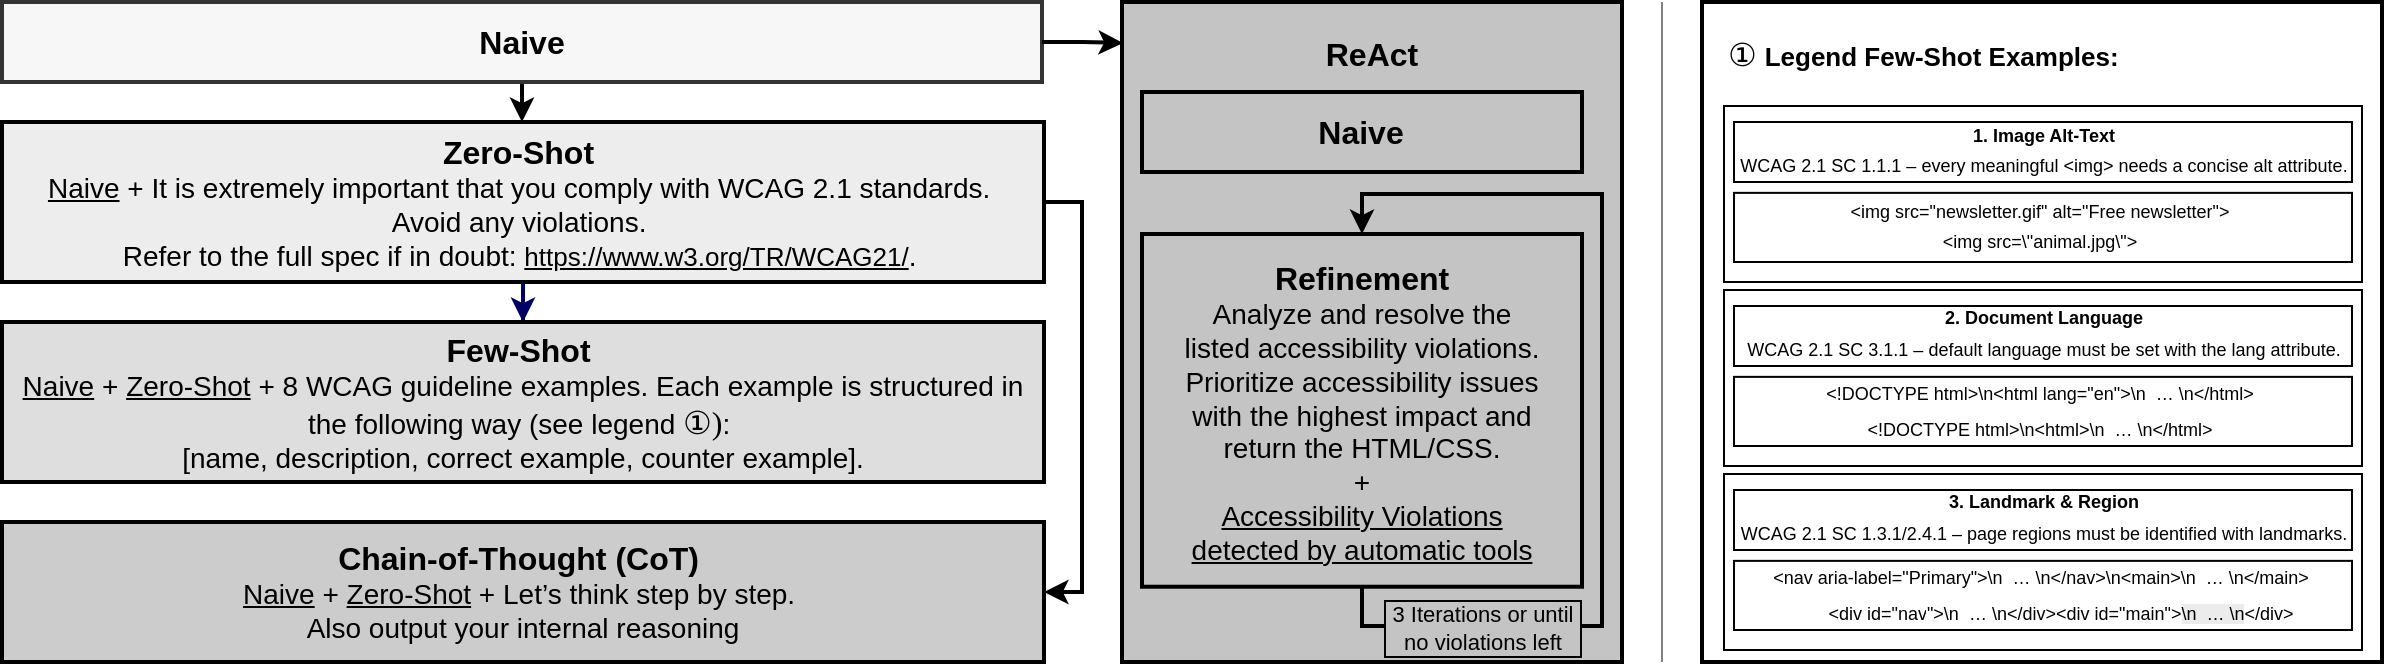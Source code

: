 <mxfile version="27.0.9">
  <diagram name="Seite-1" id="0lCGXwPHNxJS1owyBmmP">
    <mxGraphModel dx="1301" dy="2105" grid="1" gridSize="10" guides="1" tooltips="1" connect="1" arrows="1" fold="1" page="1" pageScale="1" pageWidth="827" pageHeight="1169" math="0" shadow="0">
      <root>
        <mxCell id="0" />
        <mxCell id="1" parent="0" />
        <mxCell id="oHhjSkNuNbOycix-90GL-27" value="" style="edgeStyle=orthogonalEdgeStyle;rounded=0;orthogonalLoop=1;jettySize=auto;html=1;strokeWidth=2;" parent="1" source="oHhjSkNuNbOycix-90GL-6" target="oHhjSkNuNbOycix-90GL-10" edge="1">
          <mxGeometry relative="1" as="geometry" />
        </mxCell>
        <mxCell id="oHhjSkNuNbOycix-90GL-6" value="&lt;font face=&quot;Helvetica&quot; style=&quot;font-size: 16px; color: rgb(0, 0, 0);&quot;&gt;&lt;b style=&quot;&quot;&gt;Naive&lt;/b&gt;&lt;/font&gt;" style="rounded=0;whiteSpace=wrap;html=1;strokeColor=#333333;strokeWidth=2;fillColor=#F7F7F7;" parent="1" vertex="1">
          <mxGeometry x="10" y="-1150" width="520" height="40" as="geometry" />
        </mxCell>
        <mxCell id="oHhjSkNuNbOycix-90GL-28" value="" style="edgeStyle=orthogonalEdgeStyle;rounded=0;orthogonalLoop=1;jettySize=auto;html=1;strokeWidth=2;strokeColor=light-dark(#000065, #ededed);" parent="1" source="oHhjSkNuNbOycix-90GL-10" target="oHhjSkNuNbOycix-90GL-11" edge="1">
          <mxGeometry relative="1" as="geometry" />
        </mxCell>
        <mxCell id="oHhjSkNuNbOycix-90GL-45" style="edgeStyle=orthogonalEdgeStyle;rounded=0;orthogonalLoop=1;jettySize=auto;html=1;entryX=1;entryY=0.5;entryDx=0;entryDy=0;strokeWidth=2;" parent="1" source="oHhjSkNuNbOycix-90GL-10" target="oHhjSkNuNbOycix-90GL-13" edge="1">
          <mxGeometry relative="1" as="geometry">
            <Array as="points">
              <mxPoint x="550" y="-1050" />
              <mxPoint x="550" y="-855" />
            </Array>
          </mxGeometry>
        </mxCell>
        <mxCell id="oHhjSkNuNbOycix-90GL-10" value="&lt;font face=&quot;Helvetica&quot; style=&quot;color: rgb(0, 0, 0);&quot;&gt;&lt;b style=&quot;font-size: 16px;&quot;&gt;Zero-Shot&amp;nbsp;&lt;/b&gt;&lt;/font&gt;&lt;div&gt;&lt;font style=&quot;color: rgb(0, 0, 0);&quot;&gt;&lt;font face=&quot;Helvetica&quot;&gt;&lt;font style=&quot;font-size: 14px;&quot;&gt;&lt;u&gt;Naive&lt;/u&gt; +&amp;nbsp;&lt;/font&gt;&lt;/font&gt;&lt;font face=&quot;Helvetica&quot;&gt;&lt;font style=&quot;font-size: 14px;&quot;&gt;&lt;font style=&quot;background-color: transparent;&quot;&gt;It is extremely important that&amp;nbsp;&lt;/font&gt;&lt;span style=&quot;background-color: transparent;&quot;&gt;you comply with&amp;nbsp;&lt;/span&gt;&lt;span style=&quot;background-color: transparent;&quot;&gt;WCAG 2.1 standards.&amp;nbsp;&lt;/span&gt;&lt;/font&gt;&lt;/font&gt;&lt;/font&gt;&lt;/div&gt;&lt;div&gt;&lt;span style=&quot;font-size: 14px; background-color: transparent;&quot;&gt;&lt;font style=&quot;color: rgb(0, 0, 0);&quot;&gt;Avoid any violations.&amp;nbsp;&lt;/font&gt;&lt;/span&gt;&lt;/div&gt;&lt;div&gt;&lt;font style=&quot;color: rgb(0, 0, 0);&quot;&gt;&lt;span style=&quot;color: rgb(0, 0, 0); background-color: transparent; font-size: 14px;&quot;&gt;&lt;font style=&quot;&quot;&gt;Refer to the full spec if in doubt:&amp;nbsp;&lt;/font&gt;&lt;/span&gt;&lt;font style=&quot;background-color: transparent;&quot;&gt;&lt;font style=&quot;font-size: 13px;&quot;&gt;&lt;u&gt;https://www.w3.org/TR/WCAG21/&lt;/u&gt;&lt;/font&gt;&lt;span style=&quot;font-size: 14px;&quot;&gt;.&lt;/span&gt;&lt;/font&gt;&lt;span style=&quot;color: rgb(0, 0, 0); background-color: transparent;&quot;&gt;&amp;nbsp;&lt;/span&gt;&lt;/font&gt;&lt;/div&gt;" style="rounded=0;whiteSpace=wrap;html=1;strokeColor=light-dark(#000000, #e0e0ff);strokeWidth=2;fillColor=#EDEDED;" parent="1" vertex="1">
          <mxGeometry x="10" y="-1090" width="521" height="80" as="geometry" />
        </mxCell>
        <mxCell id="oHhjSkNuNbOycix-90GL-11" value="&lt;font style=&quot;color: rgb(0, 0, 0);&quot; face=&quot;Helvetica&quot;&gt;&lt;b style=&quot;font-size: 16px;&quot;&gt;Few-Shot&amp;nbsp;&lt;/b&gt;&lt;/font&gt;&lt;div&gt;&lt;font style=&quot;color: rgb(0, 0, 0);&quot;&gt;&lt;font face=&quot;Helvetica&quot;&gt;&lt;font style=&quot;font-size: 14px;&quot;&gt;&lt;u&gt;Naive&lt;/u&gt; + &lt;u&gt;Zero-Shot&lt;/u&gt; +&amp;nbsp;&lt;/font&gt;&lt;/font&gt;&lt;span style=&quot;background-color: transparent; font-size: 14px;&quot;&gt;&lt;font face=&quot;Helvetica&quot;&gt;8 WCAG guideline examples. Each example is structured&amp;nbsp;&lt;/font&gt;&lt;/span&gt;&lt;span style=&quot;font-size: 14px; background-color: transparent;&quot;&gt;in the following way (see legend&amp;nbsp;&lt;/span&gt;&lt;/font&gt;&lt;span style=&quot;font-family: -webkit-standard; font-size: medium; text-align: start; caret-color: rgb(0, 0, 0); background-color: transparent; color: light-dark(rgb(0, 0, 0), rgb(255, 255, 255));&quot;&gt;①)&lt;/span&gt;&lt;span style=&quot;background-color: transparent; font-size: 14px;&quot;&gt;:&amp;nbsp;&lt;/span&gt;&lt;/div&gt;&lt;div&gt;&lt;span style=&quot;font-size: 14px; background-color: transparent;&quot;&gt;&lt;font style=&quot;color: rgb(0, 0, 0);&quot;&gt;[name, description, correct example, counter example].&lt;/font&gt;&lt;/span&gt;&lt;/div&gt;" style="rounded=0;whiteSpace=wrap;html=1;strokeColor=#000000;strokeWidth=2;fillColor=#DEDEDE;" parent="1" vertex="1">
          <mxGeometry x="10" y="-990" width="521" height="80" as="geometry" />
        </mxCell>
        <mxCell id="oHhjSkNuNbOycix-90GL-13" value="&lt;font style=&quot;color: rgb(0, 0, 0);&quot; face=&quot;Helvetica&quot;&gt;&lt;b style=&quot;font-size: 16px;&quot;&gt;Chain-of-Thought (CoT)&amp;nbsp;&lt;/b&gt;&lt;/font&gt;&lt;div&gt;&lt;font style=&quot;color: rgb(0, 0, 0);&quot;&gt;&lt;font face=&quot;Helvetica&quot;&gt;&lt;font style=&quot;font-size: 14px;&quot;&gt;&lt;u&gt;Naive&lt;/u&gt; + &lt;u&gt;Zero-Shot&lt;/u&gt; +&amp;nbsp;&lt;/font&gt;&lt;/font&gt;&lt;span style=&quot;background-color: transparent; font-size: 14px;&quot;&gt;&lt;font style=&quot;&quot;&gt;Let’s think step by step.&amp;nbsp;&lt;/font&gt;&lt;/span&gt;&lt;/font&gt;&lt;/div&gt;&lt;div&gt;&lt;span style=&quot;background-color: transparent; font-size: 14px;&quot;&gt;&lt;font style=&quot;color: rgb(0, 0, 0);&quot;&gt;Also output your internal reasoning&lt;/font&gt;&lt;/span&gt;&lt;br&gt;&lt;/div&gt;" style="rounded=0;whiteSpace=wrap;html=1;strokeColor=#000000;strokeWidth=2;fillColor=#CCCCCC;" parent="1" vertex="1">
          <mxGeometry x="10" y="-890" width="521" height="70" as="geometry" />
        </mxCell>
        <mxCell id="oHhjSkNuNbOycix-90GL-14" value="&lt;div style=&quot;&quot;&gt;&lt;br&gt;&lt;/div&gt;" style="rounded=0;whiteSpace=wrap;html=1;strokeColor=#000000;align=center;strokeWidth=2;fillColor=#C4C4C4;" parent="1" vertex="1">
          <mxGeometry x="570" y="-1150" width="250" height="330" as="geometry" />
        </mxCell>
        <mxCell id="oHhjSkNuNbOycix-90GL-15" value="&lt;b style=&quot;forced-color-adjust: none; font-family: Helvetica; font-style: normal; font-variant-ligatures: normal; font-variant-caps: normal; letter-spacing: normal; orphans: 2; text-indent: 0px; text-transform: none; widows: 2; word-spacing: 0px; -webkit-text-stroke-width: 0px; white-space: normal; background-color: transparent; text-decoration-thickness: initial; text-decoration-style: initial; text-decoration-color: initial; font-size: 16px;&quot;&gt;&lt;font style=&quot;color: rgb(0, 0, 0);&quot;&gt;ReAct&lt;/font&gt;&lt;/b&gt;" style="text;whiteSpace=wrap;html=1;align=center;" parent="1" vertex="1">
          <mxGeometry x="615" y="-1140" width="160" height="40" as="geometry" />
        </mxCell>
        <mxCell id="oHhjSkNuNbOycix-90GL-18" value="" style="group;strokeWidth=2;" parent="1" vertex="1" connectable="0">
          <mxGeometry x="580" y="-1105" width="220" height="44" as="geometry" />
        </mxCell>
        <mxCell id="oHhjSkNuNbOycix-90GL-16" value="&lt;div style=&quot;&quot;&gt;&lt;br&gt;&lt;/div&gt;" style="rounded=0;whiteSpace=wrap;html=1;strokeColor=#000000;align=center;strokeWidth=2;fillColor=#C4C4C4;" parent="oHhjSkNuNbOycix-90GL-18" vertex="1">
          <mxGeometry width="220" height="40" as="geometry" />
        </mxCell>
        <mxCell id="oHhjSkNuNbOycix-90GL-17" value="&lt;b style=&quot;forced-color-adjust: none; font-family: Helvetica; font-style: normal; font-variant-ligatures: normal; font-variant-caps: normal; letter-spacing: normal; orphans: 2; text-indent: 0px; text-transform: none; widows: 2; word-spacing: 0px; -webkit-text-stroke-width: 0px; white-space: normal; background-color: transparent; text-decoration-thickness: initial; text-decoration-style: initial; text-decoration-color: initial; font-size: 16px;&quot;&gt;&lt;font style=&quot;color: light-dark(rgb(0, 0, 0), rgb(224, 224, 255));&quot;&gt;Naive&lt;/font&gt;&lt;/b&gt;" style="text;whiteSpace=wrap;html=1;align=center;" parent="oHhjSkNuNbOycix-90GL-18" vertex="1">
          <mxGeometry x="33.478" y="4" width="153.043" height="40" as="geometry" />
        </mxCell>
        <mxCell id="oHhjSkNuNbOycix-90GL-20" value="&lt;div style=&quot;&quot;&gt;&lt;br&gt;&lt;/div&gt;" style="rounded=0;whiteSpace=wrap;html=1;strokeColor=#000000;align=center;strokeWidth=2;fillColor=#C4C4C4;" parent="1" vertex="1">
          <mxGeometry x="580" y="-1034" width="220" height="176.364" as="geometry" />
        </mxCell>
        <mxCell id="oHhjSkNuNbOycix-90GL-21" value="&lt;b style=&quot;forced-color-adjust: none; font-family: Helvetica; font-style: normal; font-variant-ligatures: normal; font-variant-caps: normal; letter-spacing: normal; orphans: 2; text-indent: 0px; text-transform: none; widows: 2; word-spacing: 0px; -webkit-text-stroke-width: 0px; white-space: normal; background-color: transparent; text-decoration-thickness: initial; text-decoration-style: initial; text-decoration-color: initial; font-size: 16px;&quot;&gt;&lt;font style=&quot;color: rgb(0, 0, 0);&quot;&gt;Refinement&lt;/font&gt;&lt;/b&gt;&lt;div&gt;&lt;span style=&quot;font-size: 14px;&quot;&gt;&lt;font style=&quot;color: rgb(0, 0, 0);&quot;&gt;Analyze and resolve the listed accessibility violations.&lt;/font&gt;&lt;/span&gt;&lt;/div&gt;&lt;div&gt;&lt;span style=&quot;font-size: 14px;&quot;&gt;&lt;font style=&quot;color: rgb(0, 0, 0);&quot;&gt;Prioritize accessibility issues with the highest impact and return the HTML/CSS.&lt;/font&gt;&lt;/span&gt;&lt;/div&gt;&lt;div&gt;&lt;span style=&quot;font-size: 14px;&quot;&gt;&lt;font style=&quot;color: rgb(0, 0, 0);&quot;&gt;+&lt;/font&gt;&lt;/span&gt;&lt;/div&gt;&lt;div&gt;&lt;u style=&quot;font-size: 14px;&quot;&gt;&lt;font style=&quot;color: rgb(0, 0, 0);&quot;&gt;Accessibility Violations detected by automatic tools&lt;/font&gt;&lt;/u&gt;&lt;/div&gt;" style="text;whiteSpace=wrap;html=1;align=center;" parent="1" vertex="1">
          <mxGeometry x="600" y="-1027.78" width="180" height="155.57" as="geometry" />
        </mxCell>
        <mxCell id="oHhjSkNuNbOycix-90GL-39" style="edgeStyle=orthogonalEdgeStyle;rounded=0;orthogonalLoop=1;jettySize=auto;html=1;entryX=0.002;entryY=0.062;entryDx=0;entryDy=0;entryPerimeter=0;strokeWidth=2;" parent="1" source="oHhjSkNuNbOycix-90GL-6" target="oHhjSkNuNbOycix-90GL-14" edge="1">
          <mxGeometry relative="1" as="geometry" />
        </mxCell>
        <mxCell id="oHhjSkNuNbOycix-90GL-40" style="edgeStyle=orthogonalEdgeStyle;rounded=0;orthogonalLoop=1;jettySize=auto;html=1;exitX=0.5;exitY=1;exitDx=0;exitDy=0;entryX=0.5;entryY=0;entryDx=0;entryDy=0;strokeWidth=2;" parent="1" source="oHhjSkNuNbOycix-90GL-20" target="oHhjSkNuNbOycix-90GL-20" edge="1">
          <mxGeometry relative="1" as="geometry">
            <Array as="points">
              <mxPoint x="690" y="-838" />
              <mxPoint x="810" y="-838" />
              <mxPoint x="810" y="-1054" />
              <mxPoint x="690" y="-1054" />
            </Array>
          </mxGeometry>
        </mxCell>
        <mxCell id="oHhjSkNuNbOycix-90GL-43" value="&lt;font style=&quot;color: rgb(0, 0, 0);&quot;&gt;&amp;nbsp;3 Iterations or&amp;nbsp;&lt;span style=&quot;&quot;&gt;until&amp;nbsp;&lt;/span&gt;&lt;/font&gt;&lt;div style=&quot;font-weight: 700;&quot;&gt;&lt;span style=&quot;&quot;&gt;&lt;span style=&quot;font-weight: normal;&quot;&gt;no violations left&lt;/span&gt;&lt;/span&gt;&lt;/div&gt;" style="edgeLabel;html=1;align=center;verticalAlign=middle;resizable=0;points=[];labelBackgroundColor=#C4C4C4;labelBorderColor=default;" parent="oHhjSkNuNbOycix-90GL-40" vertex="1" connectable="0">
          <mxGeometry x="-0.741" y="-1" relative="1" as="geometry">
            <mxPoint x="15" as="offset" />
          </mxGeometry>
        </mxCell>
        <mxCell id="QnTk2kwEtcPUrwQm3_gq-1" value="" style="rounded=0;whiteSpace=wrap;html=1;strokeWidth=2;" vertex="1" parent="1">
          <mxGeometry x="860" y="-1150" width="340" height="330" as="geometry" />
        </mxCell>
        <mxCell id="QnTk2kwEtcPUrwQm3_gq-2" value="&lt;span style=&quot;caret-color: rgb(0, 0, 0); color: rgb(0, 0, 0); font-family: -webkit-standard; font-size: medium; font-style: normal; font-variant-caps: normal; font-weight: 400; letter-spacing: normal; orphans: auto; text-align: start; text-indent: 0px; text-transform: none; white-space: normal; widows: auto; word-spacing: 0px; -webkit-text-stroke-width: 0px; text-decoration: none; display: inline !important; float: none;&quot;&gt;① &lt;/span&gt;&lt;span style=&quot;caret-color: rgb(0, 0, 0); color: rgb(0, 0, 0); font-style: normal; font-variant-caps: normal; letter-spacing: normal; text-align: start; text-indent: 0px; text-transform: none; white-space: normal; word-spacing: 0px; -webkit-text-stroke-width: 0px; text-decoration: none; float: none; display: inline !important;&quot;&gt;&lt;font style=&quot;font-size: 13px;&quot; face=&quot;Helvetica&quot;&gt;&lt;b&gt;Legend Few-Shot Examples:&lt;/b&gt;&lt;/font&gt;&lt;/span&gt;&lt;div&gt;&lt;br&gt;&lt;/div&gt;" style="text;whiteSpace=wrap;html=1;" vertex="1" parent="1">
          <mxGeometry x="871" y="-1140" width="319" height="310" as="geometry" />
        </mxCell>
        <mxCell id="QnTk2kwEtcPUrwQm3_gq-3" value="&lt;div&gt;&lt;div&gt;&lt;div style=&quot;background-color: rgb(255, 255, 255); line-height: 18px; white-space: pre;&quot;&gt;&lt;br&gt;&lt;/div&gt;&lt;/div&gt;&lt;/div&gt;" style="rounded=0;whiteSpace=wrap;html=1;align=center;strokeColor=#000000;" vertex="1" parent="1">
          <mxGeometry x="871" y="-1098" width="319" height="88" as="geometry" />
        </mxCell>
        <mxCell id="QnTk2kwEtcPUrwQm3_gq-6" value="&lt;div&gt;&lt;div&gt;&lt;div style=&quot;background-color: rgb(255, 255, 255); line-height: 18px; white-space: pre;&quot;&gt;&lt;br&gt;&lt;/div&gt;&lt;/div&gt;&lt;/div&gt;" style="rounded=0;whiteSpace=wrap;html=1;align=center;strokeColor=#000000;" vertex="1" parent="1">
          <mxGeometry x="876" y="-1090" width="309" height="30" as="geometry" />
        </mxCell>
        <mxCell id="QnTk2kwEtcPUrwQm3_gq-7" value="&lt;div&gt;&lt;div&gt;&lt;div style=&quot;background-color: rgb(255, 255, 255); line-height: 18px; white-space: pre;&quot;&gt;&lt;br&gt;&lt;/div&gt;&lt;/div&gt;&lt;/div&gt;" style="rounded=0;whiteSpace=wrap;html=1;align=center;strokeColor=#000000;strokeWidth=1;" vertex="1" parent="1">
          <mxGeometry x="876" y="-1054.57" width="309" height="34.57" as="geometry" />
        </mxCell>
        <mxCell id="QnTk2kwEtcPUrwQm3_gq-9" value="&lt;font style=&quot;color: light-dark(rgb(0, 0, 0), rgb(255, 255, 255)); font-size: 9px;&quot;&gt;&lt;b&gt;1. Image Alt-Text&lt;/b&gt;&lt;/font&gt;&lt;div&gt;&lt;span style=&quot;color: light-dark(rgb(0, 0, 0), rgb(255, 255, 255));&quot;&gt;&lt;font style=&quot;font-size: 9px;&quot;&gt;WCAG 2.1 SC 1.1.1 – every meaningful &amp;lt;img&amp;gt; needs a concise alt attribute.&lt;/font&gt;&lt;/span&gt;&lt;div&gt;&lt;div style=&quot;line-height: 18px; white-space: pre;&quot;&gt;&lt;br style=&quot;color: rgb(0, 0, 0);&quot;&gt;&lt;/div&gt;&lt;/div&gt;&lt;/div&gt;" style="text;html=1;align=center;verticalAlign=middle;rounded=0;whiteSpace=wrap;labelBackgroundColor=none;" vertex="1" parent="1">
          <mxGeometry x="850.5" y="-1084.57" width="360" height="32.57" as="geometry" />
        </mxCell>
        <UserObject label="&lt;font style=&quot;font-size: 9px;&quot;&gt;&lt;span style=&quot;color: rgb(0, 0, 0); font-family: Helvetica; font-style: normal; font-variant-ligatures: normal; font-variant-caps: normal; font-weight: 400; letter-spacing: normal; orphans: 2; text-indent: 0px; text-transform: none; widows: 2; word-spacing: 0px; -webkit-text-stroke-width: 0px; white-space: pre; background-color: rgb(255, 255, 255); text-decoration-thickness: initial; text-decoration-style: initial; text-decoration-color: initial; float: none; display: inline !important;&quot;&gt;&amp;lt;img src=&lt;/span&gt;&lt;span style=&quot;color: rgb(0, 0, 0); font-family: Helvetica; font-style: normal; font-variant-ligatures: normal; font-variant-caps: normal; font-weight: 400; letter-spacing: normal; orphans: 2; text-indent: 0px; text-transform: none; widows: 2; word-spacing: 0px; -webkit-text-stroke-width: 0px; white-space: pre; background-color: rgb(255, 255, 255); text-decoration-thickness: initial; text-decoration-style: initial; text-decoration-color: initial; float: none; display: inline !important;&quot;&gt;&quot;&lt;/span&gt;&lt;span style=&quot;color: rgb(0, 0, 0); font-family: Helvetica; font-style: normal; font-variant-ligatures: normal; font-variant-caps: normal; font-weight: 400; letter-spacing: normal; orphans: 2; text-indent: 0px; text-transform: none; widows: 2; word-spacing: 0px; -webkit-text-stroke-width: 0px; white-space: pre; background-color: rgb(255, 255, 255); text-decoration-thickness: initial; text-decoration-style: initial; text-decoration-color: initial; float: none; display: inline !important;&quot;&gt;newsletter.gif&lt;/span&gt;&lt;span style=&quot;color: rgb(0, 0, 0); font-family: Helvetica; font-style: normal; font-variant-ligatures: normal; font-variant-caps: normal; font-weight: 400; letter-spacing: normal; orphans: 2; text-indent: 0px; text-transform: none; widows: 2; word-spacing: 0px; -webkit-text-stroke-width: 0px; white-space: pre; background-color: rgb(255, 255, 255); text-decoration-thickness: initial; text-decoration-style: initial; text-decoration-color: initial; float: none; display: inline !important;&quot;&gt;&quot;&lt;/span&gt;&lt;span style=&quot;color: rgb(0, 0, 0); font-family: Helvetica; font-style: normal; font-variant-ligatures: normal; font-variant-caps: normal; font-weight: 400; letter-spacing: normal; orphans: 2; text-indent: 0px; text-transform: none; widows: 2; word-spacing: 0px; -webkit-text-stroke-width: 0px; white-space: pre; background-color: rgb(255, 255, 255); text-decoration-thickness: initial; text-decoration-style: initial; text-decoration-color: initial; float: none; display: inline !important;&quot;&gt; alt=&lt;/span&gt;&lt;span style=&quot;color: rgb(0, 0, 0); font-family: Helvetica; font-style: normal; font-variant-ligatures: normal; font-variant-caps: normal; font-weight: 400; letter-spacing: normal; orphans: 2; text-indent: 0px; text-transform: none; widows: 2; word-spacing: 0px; -webkit-text-stroke-width: 0px; white-space: pre; background-color: rgb(255, 255, 255); text-decoration-thickness: initial; text-decoration-style: initial; text-decoration-color: initial; float: none; display: inline !important;&quot;&gt;&quot;&lt;/span&gt;&lt;span style=&quot;color: rgb(0, 0, 0); font-family: Helvetica; font-style: normal; font-variant-ligatures: normal; font-variant-caps: normal; font-weight: 400; letter-spacing: normal; orphans: 2; text-indent: 0px; text-transform: none; widows: 2; word-spacing: 0px; -webkit-text-stroke-width: 0px; white-space: pre; background-color: rgb(255, 255, 255); text-decoration-thickness: initial; text-decoration-style: initial; text-decoration-color: initial; float: none; display: inline !important;&quot;&gt;Free newsletter&lt;/span&gt;&lt;span style=&quot;color: rgb(0, 0, 0); font-family: Helvetica; font-style: normal; font-variant-ligatures: normal; font-variant-caps: normal; font-weight: 400; letter-spacing: normal; orphans: 2; text-indent: 0px; text-transform: none; widows: 2; word-spacing: 0px; -webkit-text-stroke-width: 0px; white-space: pre; background-color: rgb(255, 255, 255); text-decoration-thickness: initial; text-decoration-style: initial; text-decoration-color: initial; float: none; display: inline !important;&quot;&gt;&quot;&lt;/span&gt;&lt;span style=&quot;color: rgb(0, 0, 0); font-family: Helvetica; font-style: normal; font-variant-ligatures: normal; font-variant-caps: normal; font-weight: 400; letter-spacing: normal; orphans: 2; text-indent: 0px; text-transform: none; widows: 2; word-spacing: 0px; -webkit-text-stroke-width: 0px; white-space: pre; background-color: rgb(255, 255, 255); text-decoration-thickness: initial; text-decoration-style: initial; text-decoration-color: initial; float: none; display: inline !important;&quot;&gt;&amp;gt;&lt;/span&gt;&lt;/font&gt;&lt;div&gt;&lt;font face=&quot;Helvetica&quot; style=&quot;font-size: 9px; color: rgb(0, 0, 0);&quot;&gt;&lt;span style=&quot;font-style: normal; font-variant-ligatures: normal; font-variant-caps: normal; font-weight: 400; letter-spacing: normal; orphans: 2; text-indent: 0px; text-transform: none; widows: 2; word-spacing: 0px; -webkit-text-stroke-width: 0px; white-space: pre; background-color: rgb(255, 255, 255); text-decoration-thickness: initial; text-decoration-style: initial; text-decoration-color: initial; float: none; display: inline !important;&quot;&gt;&lt;div style=&quot;line-height: 18px;&quot;&gt;&amp;lt;img src=\&quot;animal.jpg\&quot;&amp;gt;&lt;/div&gt;&lt;/span&gt;&lt;/font&gt;&lt;/div&gt;" link="&lt;span style=&quot;color: rgb(0, 0, 0); font-family: Helvetica; font-size: 12px; font-style: normal; font-variant-ligatures: normal; font-variant-caps: normal; font-weight: 400; letter-spacing: normal; orphans: 2; text-align: center; text-indent: 0px; text-transform: none; widows: 2; word-spacing: 0px; -webkit-text-stroke-width: 0px; white-space: pre; background-color: rgb(255, 255, 255); text-decoration-thickness: initial; text-decoration-style: initial; text-decoration-color: initial; display: inline !important; float: none;&quot;&gt;&amp;lt;img src=&lt;/span&gt;&lt;span style=&quot;color: rgb(0, 0, 0); font-family: Helvetica; font-size: 12px; font-style: normal; font-variant-ligatures: normal; font-variant-caps: normal; font-weight: 400; letter-spacing: normal; orphans: 2; text-align: center; text-indent: 0px; text-transform: none; widows: 2; word-spacing: 0px; -webkit-text-stroke-width: 0px; white-space: pre; background-color: rgb(255, 255, 255); text-decoration-thickness: initial; text-decoration-style: initial; text-decoration-color: initial; display: inline !important; float: none;&quot;&gt;\&quot;&lt;/span&gt;&lt;span style=&quot;color: rgb(0, 0, 0); font-family: Helvetica; font-size: 12px; font-style: normal; font-variant-ligatures: normal; font-variant-caps: normal; font-weight: 400; letter-spacing: normal; orphans: 2; text-align: center; text-indent: 0px; text-transform: none; widows: 2; word-spacing: 0px; -webkit-text-stroke-width: 0px; white-space: pre; background-color: rgb(255, 255, 255); text-decoration-thickness: initial; text-decoration-style: initial; text-decoration-color: initial; display: inline !important; float: none;&quot;&gt;newsletter.gif&lt;/span&gt;&lt;span style=&quot;color: rgb(0, 0, 0); font-family: Helvetica; font-size: 12px; font-style: normal; font-variant-ligatures: normal; font-variant-caps: normal; font-weight: 400; letter-spacing: normal; orphans: 2; text-align: center; text-indent: 0px; text-transform: none; widows: 2; word-spacing: 0px; -webkit-text-stroke-width: 0px; white-space: pre; background-color: rgb(255, 255, 255); text-decoration-thickness: initial; text-decoration-style: initial; text-decoration-color: initial; display: inline !important; float: none;&quot;&gt;\&quot;&lt;/span&gt;&lt;span style=&quot;color: rgb(0, 0, 0); font-family: Helvetica; font-size: 12px; font-style: normal; font-variant-ligatures: normal; font-variant-caps: normal; font-weight: 400; letter-spacing: normal; orphans: 2; text-align: center; text-indent: 0px; text-transform: none; widows: 2; word-spacing: 0px; -webkit-text-stroke-width: 0px; white-space: pre; background-color: rgb(255, 255, 255); text-decoration-thickness: initial; text-decoration-style: initial; text-decoration-color: initial; display: inline !important; float: none;&quot;&gt; alt=&lt;/span&gt;&lt;span style=&quot;color: rgb(0, 0, 0); font-family: Helvetica; font-size: 12px; font-style: normal; font-variant-ligatures: normal; font-variant-caps: normal; font-weight: 400; letter-spacing: normal; orphans: 2; text-align: center; text-indent: 0px; text-transform: none; widows: 2; word-spacing: 0px; -webkit-text-stroke-width: 0px; white-space: pre; background-color: rgb(255, 255, 255); text-decoration-thickness: initial; text-decoration-style: initial; text-decoration-color: initial; display: inline !important; float: none;&quot;&gt;\&quot;&lt;/span&gt;&lt;span style=&quot;color: rgb(0, 0, 0); font-family: Helvetica; font-size: 12px; font-style: normal; font-variant-ligatures: normal; font-variant-caps: normal; font-weight: 400; letter-spacing: normal; orphans: 2; text-align: center; text-indent: 0px; text-transform: none; widows: 2; word-spacing: 0px; -webkit-text-stroke-width: 0px; white-space: pre; background-color: rgb(255, 255, 255); text-decoration-thickness: initial; text-decoration-style: initial; text-decoration-color: initial; display: inline !important; float: none;&quot;&gt;Free newsletter. Get free recipes, news, and more. Learn more.&lt;/span&gt;&lt;span style=&quot;color: rgb(0, 0, 0); font-family: Helvetica; font-size: 12px; font-style: normal; font-variant-ligatures: normal; font-variant-caps: normal; font-weight: 400; letter-spacing: normal; orphans: 2; text-align: center; text-indent: 0px; text-transform: none; widows: 2; word-spacing: 0px; -webkit-text-stroke-width: 0px; white-space: pre; background-color: rgb(255, 255, 255); text-decoration-thickness: initial; text-decoration-style: initial; text-decoration-color: initial; display: inline !important; float: none;&quot;&gt;\&quot;&lt;/span&gt;&lt;span style=&quot;color: rgb(0, 0, 0); font-family: Helvetica; font-size: 12px; font-style: normal; font-variant-ligatures: normal; font-variant-caps: normal; font-weight: 400; letter-spacing: normal; orphans: 2; text-align: center; text-indent: 0px; text-transform: none; widows: 2; word-spacing: 0px; -webkit-text-stroke-width: 0px; white-space: pre; background-color: rgb(255, 255, 255); text-decoration-thickness: initial; text-decoration-style: initial; text-decoration-color: initial; display: inline !important; float: none;&quot;&gt;&amp;gt;&lt;/span&gt;" id="QnTk2kwEtcPUrwQm3_gq-10">
          <mxCell style="text;whiteSpace=wrap;html=1;fontSize=10;align=center;" vertex="1" parent="1">
            <mxGeometry x="877" y="-1058" width="304" height="37" as="geometry" />
          </mxCell>
        </UserObject>
        <mxCell id="QnTk2kwEtcPUrwQm3_gq-11" value="&lt;div&gt;&lt;div&gt;&lt;div style=&quot;background-color: rgb(255, 255, 255); line-height: 18px; white-space: pre;&quot;&gt;&lt;br&gt;&lt;/div&gt;&lt;/div&gt;&lt;/div&gt;" style="rounded=0;whiteSpace=wrap;html=1;align=center;strokeColor=#000000;" vertex="1" parent="1">
          <mxGeometry x="871" y="-1006" width="319" height="88" as="geometry" />
        </mxCell>
        <mxCell id="QnTk2kwEtcPUrwQm3_gq-12" value="&lt;div&gt;&lt;div&gt;&lt;div style=&quot;background-color: rgb(255, 255, 255); line-height: 18px; white-space: pre;&quot;&gt;&lt;br&gt;&lt;/div&gt;&lt;/div&gt;&lt;/div&gt;" style="rounded=0;whiteSpace=wrap;html=1;align=center;strokeColor=#000000;" vertex="1" parent="1">
          <mxGeometry x="876" y="-998" width="309" height="30" as="geometry" />
        </mxCell>
        <mxCell id="QnTk2kwEtcPUrwQm3_gq-13" value="&lt;div&gt;&lt;div&gt;&lt;div style=&quot;background-color: rgb(255, 255, 255); line-height: 18px; white-space: pre;&quot;&gt;&lt;br&gt;&lt;/div&gt;&lt;/div&gt;&lt;/div&gt;" style="rounded=0;whiteSpace=wrap;html=1;align=center;strokeColor=#000000;strokeWidth=1;" vertex="1" parent="1">
          <mxGeometry x="876" y="-962.57" width="309" height="34.57" as="geometry" />
        </mxCell>
        <mxCell id="QnTk2kwEtcPUrwQm3_gq-14" value="&lt;font style=&quot;color: light-dark(rgb(0, 0, 0), rgb(255, 255, 255)); font-size: 9px;&quot;&gt;&lt;b&gt;2. Document Language&lt;/b&gt;&lt;/font&gt;&lt;div&gt;&lt;div&gt;&lt;div style=&quot;line-height: 18px; white-space: pre;&quot;&gt;&lt;div style=&quot;line-height: 18px;&quot;&gt;&lt;span&gt;&lt;font face=&quot;Helvetica&quot; style=&quot;font-size: 9px; color: rgb(0, 0, 0);&quot;&gt;WCAG 2.1 SC 3.1.1 – default language must be set with the lang attribute.&lt;/font&gt;&lt;/span&gt;&lt;/div&gt;&lt;/div&gt;&lt;/div&gt;&lt;/div&gt;" style="text;html=1;align=center;verticalAlign=middle;rounded=0;whiteSpace=wrap;labelBackgroundColor=none;" vertex="1" parent="1">
          <mxGeometry x="850.5" y="-995" width="360" height="22" as="geometry" />
        </mxCell>
        <UserObject label="&lt;font face=&quot;Helvetica&quot; style=&quot;font-size: 9px; color: rgb(0, 0, 0);&quot;&gt;&lt;span style=&quot;font-style: normal; font-variant-ligatures: normal; font-variant-caps: normal; font-weight: 400; letter-spacing: normal; orphans: 2; text-indent: 0px; text-transform: none; widows: 2; word-spacing: 0px; -webkit-text-stroke-width: 0px; white-space: pre; text-decoration-thickness: initial; text-decoration-style: initial; text-decoration-color: initial; float: none; display: inline !important;&quot;&gt;&lt;div style=&quot;line-height: 18px;&quot;&gt;&amp;lt;!DOCTYPE html&amp;gt;\n&amp;lt;html lang=&quot;en&quot;&amp;gt;\n  … \n&amp;lt;/html&amp;gt;&lt;/div&gt;&lt;div style=&quot;line-height: 18px;&quot;&gt;&lt;div style=&quot;line-height: 18px;&quot;&gt;&amp;lt;!DOCTYPE html&amp;gt;\n&amp;lt;html&amp;gt;\n  … \n&amp;lt;/html&amp;gt;&lt;/div&gt;&lt;/div&gt;&lt;/span&gt;&lt;/font&gt;" link="&lt;span style=&quot;color: rgb(0, 0, 0); font-family: Helvetica; font-size: 12px; font-style: normal; font-variant-ligatures: normal; font-variant-caps: normal; font-weight: 400; letter-spacing: normal; orphans: 2; text-align: center; text-indent: 0px; text-transform: none; widows: 2; word-spacing: 0px; -webkit-text-stroke-width: 0px; white-space: pre; background-color: rgb(255, 255, 255); text-decoration-thickness: initial; text-decoration-style: initial; text-decoration-color: initial; display: inline !important; float: none;&quot;&gt;&amp;lt;img src=&lt;/span&gt;&lt;span style=&quot;color: rgb(0, 0, 0); font-family: Helvetica; font-size: 12px; font-style: normal; font-variant-ligatures: normal; font-variant-caps: normal; font-weight: 400; letter-spacing: normal; orphans: 2; text-align: center; text-indent: 0px; text-transform: none; widows: 2; word-spacing: 0px; -webkit-text-stroke-width: 0px; white-space: pre; background-color: rgb(255, 255, 255); text-decoration-thickness: initial; text-decoration-style: initial; text-decoration-color: initial; display: inline !important; float: none;&quot;&gt;\&quot;&lt;/span&gt;&lt;span style=&quot;color: rgb(0, 0, 0); font-family: Helvetica; font-size: 12px; font-style: normal; font-variant-ligatures: normal; font-variant-caps: normal; font-weight: 400; letter-spacing: normal; orphans: 2; text-align: center; text-indent: 0px; text-transform: none; widows: 2; word-spacing: 0px; -webkit-text-stroke-width: 0px; white-space: pre; background-color: rgb(255, 255, 255); text-decoration-thickness: initial; text-decoration-style: initial; text-decoration-color: initial; display: inline !important; float: none;&quot;&gt;newsletter.gif&lt;/span&gt;&lt;span style=&quot;color: rgb(0, 0, 0); font-family: Helvetica; font-size: 12px; font-style: normal; font-variant-ligatures: normal; font-variant-caps: normal; font-weight: 400; letter-spacing: normal; orphans: 2; text-align: center; text-indent: 0px; text-transform: none; widows: 2; word-spacing: 0px; -webkit-text-stroke-width: 0px; white-space: pre; background-color: rgb(255, 255, 255); text-decoration-thickness: initial; text-decoration-style: initial; text-decoration-color: initial; display: inline !important; float: none;&quot;&gt;\&quot;&lt;/span&gt;&lt;span style=&quot;color: rgb(0, 0, 0); font-family: Helvetica; font-size: 12px; font-style: normal; font-variant-ligatures: normal; font-variant-caps: normal; font-weight: 400; letter-spacing: normal; orphans: 2; text-align: center; text-indent: 0px; text-transform: none; widows: 2; word-spacing: 0px; -webkit-text-stroke-width: 0px; white-space: pre; background-color: rgb(255, 255, 255); text-decoration-thickness: initial; text-decoration-style: initial; text-decoration-color: initial; display: inline !important; float: none;&quot;&gt; alt=&lt;/span&gt;&lt;span style=&quot;color: rgb(0, 0, 0); font-family: Helvetica; font-size: 12px; font-style: normal; font-variant-ligatures: normal; font-variant-caps: normal; font-weight: 400; letter-spacing: normal; orphans: 2; text-align: center; text-indent: 0px; text-transform: none; widows: 2; word-spacing: 0px; -webkit-text-stroke-width: 0px; white-space: pre; background-color: rgb(255, 255, 255); text-decoration-thickness: initial; text-decoration-style: initial; text-decoration-color: initial; display: inline !important; float: none;&quot;&gt;\&quot;&lt;/span&gt;&lt;span style=&quot;color: rgb(0, 0, 0); font-family: Helvetica; font-size: 12px; font-style: normal; font-variant-ligatures: normal; font-variant-caps: normal; font-weight: 400; letter-spacing: normal; orphans: 2; text-align: center; text-indent: 0px; text-transform: none; widows: 2; word-spacing: 0px; -webkit-text-stroke-width: 0px; white-space: pre; background-color: rgb(255, 255, 255); text-decoration-thickness: initial; text-decoration-style: initial; text-decoration-color: initial; display: inline !important; float: none;&quot;&gt;Free newsletter. Get free recipes, news, and more. Learn more.&lt;/span&gt;&lt;span style=&quot;color: rgb(0, 0, 0); font-family: Helvetica; font-size: 12px; font-style: normal; font-variant-ligatures: normal; font-variant-caps: normal; font-weight: 400; letter-spacing: normal; orphans: 2; text-align: center; text-indent: 0px; text-transform: none; widows: 2; word-spacing: 0px; -webkit-text-stroke-width: 0px; white-space: pre; background-color: rgb(255, 255, 255); text-decoration-thickness: initial; text-decoration-style: initial; text-decoration-color: initial; display: inline !important; float: none;&quot;&gt;\&quot;&lt;/span&gt;&lt;span style=&quot;color: rgb(0, 0, 0); font-family: Helvetica; font-size: 12px; font-style: normal; font-variant-ligatures: normal; font-variant-caps: normal; font-weight: 400; letter-spacing: normal; orphans: 2; text-align: center; text-indent: 0px; text-transform: none; widows: 2; word-spacing: 0px; -webkit-text-stroke-width: 0px; white-space: pre; background-color: rgb(255, 255, 255); text-decoration-thickness: initial; text-decoration-style: initial; text-decoration-color: initial; display: inline !important; float: none;&quot;&gt;&amp;gt;&lt;/span&gt;" id="QnTk2kwEtcPUrwQm3_gq-15">
          <mxCell style="text;whiteSpace=wrap;html=1;fontSize=10;align=center;" vertex="1" parent="1">
            <mxGeometry x="877" y="-970" width="304" height="33" as="geometry" />
          </mxCell>
        </UserObject>
        <mxCell id="QnTk2kwEtcPUrwQm3_gq-16" value="&lt;div&gt;&lt;div&gt;&lt;div style=&quot;background-color: rgb(255, 255, 255); line-height: 18px; white-space: pre;&quot;&gt;&lt;br&gt;&lt;/div&gt;&lt;/div&gt;&lt;/div&gt;" style="rounded=0;whiteSpace=wrap;html=1;align=center;strokeColor=#000000;" vertex="1" parent="1">
          <mxGeometry x="871" y="-914" width="319" height="88" as="geometry" />
        </mxCell>
        <mxCell id="QnTk2kwEtcPUrwQm3_gq-17" value="&lt;div&gt;&lt;div&gt;&lt;div style=&quot;background-color: rgb(255, 255, 255); line-height: 18px; white-space: pre;&quot;&gt;&lt;br&gt;&lt;/div&gt;&lt;/div&gt;&lt;/div&gt;" style="rounded=0;whiteSpace=wrap;html=1;align=center;strokeColor=#000000;" vertex="1" parent="1">
          <mxGeometry x="876" y="-906" width="309" height="30" as="geometry" />
        </mxCell>
        <mxCell id="QnTk2kwEtcPUrwQm3_gq-18" value="&lt;div&gt;&lt;div&gt;&lt;div style=&quot;background-color: rgb(255, 255, 255); line-height: 18px; white-space: pre;&quot;&gt;&lt;br&gt;&lt;/div&gt;&lt;/div&gt;&lt;/div&gt;" style="rounded=0;whiteSpace=wrap;html=1;align=center;strokeColor=#000000;strokeWidth=1;" vertex="1" parent="1">
          <mxGeometry x="876" y="-870.57" width="309" height="34.57" as="geometry" />
        </mxCell>
        <mxCell id="QnTk2kwEtcPUrwQm3_gq-19" value="&lt;font style=&quot;color: light-dark(rgb(0, 0, 0), rgb(255, 255, 255)); font-size: 9px;&quot;&gt;&lt;b&gt;3. Landmark &amp;amp; Region&lt;/b&gt;&lt;/font&gt;&lt;div&gt;&lt;div style=&quot;line-height: 18px; white-space: pre;&quot;&gt;&lt;div style=&quot;line-height: 18px;&quot;&gt;&lt;div style=&quot;line-height: 18px;&quot;&gt;&lt;font face=&quot;Helvetica&quot; style=&quot;font-size: 9px; color: rgb(0, 0, 0);&quot;&gt;WCAG 2.1 SC 1.3.1/2.4.1 – page regions must be identified with landmarks.&lt;/font&gt;&lt;/div&gt;&lt;/div&gt;&lt;/div&gt;&lt;/div&gt;" style="text;html=1;align=center;verticalAlign=middle;rounded=0;whiteSpace=wrap;labelBackgroundColor=none;" vertex="1" parent="1">
          <mxGeometry x="850.5" y="-903" width="360" height="22" as="geometry" />
        </mxCell>
        <UserObject label="&lt;font face=&quot;Helvetica&quot;&gt;&lt;span style=&quot;font-style: normal; font-variant-ligatures: normal; font-variant-caps: normal; font-weight: 400; letter-spacing: normal; orphans: 2; text-indent: 0px; text-transform: none; widows: 2; word-spacing: 0px; -webkit-text-stroke-width: 0px; white-space: pre; text-decoration-thickness: initial; text-decoration-style: initial; text-decoration-color: initial; float: none; display: inline !important;&quot;&gt;&lt;div style=&quot;color: light-dark(rgb(0, 0, 0), rgb(237, 237, 237)); font-size: 9px; line-height: 18px;&quot;&gt;&amp;lt;nav aria-label=&quot;Primary&quot;&amp;gt;\n  … \n&amp;lt;/nav&amp;gt;\n&amp;lt;main&amp;gt;\n  … \n&amp;lt;/main&amp;gt;&lt;/div&gt;&lt;div style=&quot;line-height: 18px;&quot;&gt;&lt;font style=&quot;font-size: 9px; color: rgb(0, 0, 0);&quot;&gt;&lt;span&gt;    &lt;/span&gt;&lt;span style=&quot;background-color: rgb(255, 255, 255);&quot;&gt;    &amp;lt;div id=&lt;/span&gt;&lt;span style=&quot;background-color: rgb(255, 255, 255);&quot;&gt;&quot;&lt;/span&gt;&lt;span style=&quot;background-color: rgb(255, 255, 255);&quot;&gt;nav&lt;/span&gt;&lt;span style=&quot;background-color: rgb(255, 255, 255);&quot;&gt;&quot;&amp;gt;&lt;/span&gt;&lt;/font&gt;&lt;span style=&quot;background-color: transparent; color: light-dark(rgb(0, 0, 0), rgb(255, 255, 255)); font-size: 9px;&quot;&gt;\n&lt;/span&gt;&lt;span style=&quot;background-color: transparent; color: light-dark(rgb(0, 0, 0), rgb(255, 255, 255)); font-size: 9px;&quot;&gt;  … &lt;/span&gt;&lt;span style=&quot;background-color: transparent; color: light-dark(rgb(0, 0, 0), rgb(255, 255, 255)); font-size: 9px;&quot;&gt;\n&lt;/span&gt;&lt;span style=&quot;font-size: 9px; background-color: rgb(255, 255, 255);&quot;&gt;&amp;lt;/div&amp;gt;&amp;lt;div id=&lt;/span&gt;&lt;span style=&quot;font-size: 9px; background-color: rgb(255, 255, 255);&quot;&gt;&quot;&lt;/span&gt;&lt;span style=&quot;font-size: 9px; background-color: rgb(255, 255, 255);&quot;&gt;main&lt;/span&gt;&lt;span style=&quot;font-size: 9px; background-color: rgb(255, 255, 255);&quot;&gt;&quot;&lt;/span&gt;&lt;span style=&quot;font-size: 9px; background-color: rgb(255, 255, 255);&quot;&gt;&amp;gt;&lt;span style=&quot;background-color: rgb(236, 236, 236);&quot;&gt;\n&lt;/span&gt;&lt;span style=&quot;background-color: rgb(236, 236, 236);&quot;&gt;  … &lt;/span&gt;&lt;span style=&quot;background-color: rgb(236, 236, 236);&quot;&gt;\n&lt;/span&gt;&amp;lt;/div&amp;gt;&lt;/span&gt;&lt;/div&gt;&lt;/span&gt;&lt;/font&gt;&lt;div style=&quot;background-color: rgb(255, 255, 255); font-family: Menlo, Monaco, &amp;quot;Courier New&amp;quot;, monospace; font-size: 12px; line-height: 18px; white-space: pre;&quot;&gt;&lt;div&gt;&lt;span style=&quot;color: #a31515;&quot;&gt;&lt;/span&gt;&lt;/div&gt;&lt;/div&gt;" link="&lt;span style=&quot;color: rgb(0, 0, 0); font-family: Helvetica; font-size: 12px; font-style: normal; font-variant-ligatures: normal; font-variant-caps: normal; font-weight: 400; letter-spacing: normal; orphans: 2; text-align: center; text-indent: 0px; text-transform: none; widows: 2; word-spacing: 0px; -webkit-text-stroke-width: 0px; white-space: pre; background-color: rgb(255, 255, 255); text-decoration-thickness: initial; text-decoration-style: initial; text-decoration-color: initial; display: inline !important; float: none;&quot;&gt;&amp;lt;img src=&lt;/span&gt;&lt;span style=&quot;color: rgb(0, 0, 0); font-family: Helvetica; font-size: 12px; font-style: normal; font-variant-ligatures: normal; font-variant-caps: normal; font-weight: 400; letter-spacing: normal; orphans: 2; text-align: center; text-indent: 0px; text-transform: none; widows: 2; word-spacing: 0px; -webkit-text-stroke-width: 0px; white-space: pre; background-color: rgb(255, 255, 255); text-decoration-thickness: initial; text-decoration-style: initial; text-decoration-color: initial; display: inline !important; float: none;&quot;&gt;\&quot;&lt;/span&gt;&lt;span style=&quot;color: rgb(0, 0, 0); font-family: Helvetica; font-size: 12px; font-style: normal; font-variant-ligatures: normal; font-variant-caps: normal; font-weight: 400; letter-spacing: normal; orphans: 2; text-align: center; text-indent: 0px; text-transform: none; widows: 2; word-spacing: 0px; -webkit-text-stroke-width: 0px; white-space: pre; background-color: rgb(255, 255, 255); text-decoration-thickness: initial; text-decoration-style: initial; text-decoration-color: initial; display: inline !important; float: none;&quot;&gt;newsletter.gif&lt;/span&gt;&lt;span style=&quot;color: rgb(0, 0, 0); font-family: Helvetica; font-size: 12px; font-style: normal; font-variant-ligatures: normal; font-variant-caps: normal; font-weight: 400; letter-spacing: normal; orphans: 2; text-align: center; text-indent: 0px; text-transform: none; widows: 2; word-spacing: 0px; -webkit-text-stroke-width: 0px; white-space: pre; background-color: rgb(255, 255, 255); text-decoration-thickness: initial; text-decoration-style: initial; text-decoration-color: initial; display: inline !important; float: none;&quot;&gt;\&quot;&lt;/span&gt;&lt;span style=&quot;color: rgb(0, 0, 0); font-family: Helvetica; font-size: 12px; font-style: normal; font-variant-ligatures: normal; font-variant-caps: normal; font-weight: 400; letter-spacing: normal; orphans: 2; text-align: center; text-indent: 0px; text-transform: none; widows: 2; word-spacing: 0px; -webkit-text-stroke-width: 0px; white-space: pre; background-color: rgb(255, 255, 255); text-decoration-thickness: initial; text-decoration-style: initial; text-decoration-color: initial; display: inline !important; float: none;&quot;&gt; alt=&lt;/span&gt;&lt;span style=&quot;color: rgb(0, 0, 0); font-family: Helvetica; font-size: 12px; font-style: normal; font-variant-ligatures: normal; font-variant-caps: normal; font-weight: 400; letter-spacing: normal; orphans: 2; text-align: center; text-indent: 0px; text-transform: none; widows: 2; word-spacing: 0px; -webkit-text-stroke-width: 0px; white-space: pre; background-color: rgb(255, 255, 255); text-decoration-thickness: initial; text-decoration-style: initial; text-decoration-color: initial; display: inline !important; float: none;&quot;&gt;\&quot;&lt;/span&gt;&lt;span style=&quot;color: rgb(0, 0, 0); font-family: Helvetica; font-size: 12px; font-style: normal; font-variant-ligatures: normal; font-variant-caps: normal; font-weight: 400; letter-spacing: normal; orphans: 2; text-align: center; text-indent: 0px; text-transform: none; widows: 2; word-spacing: 0px; -webkit-text-stroke-width: 0px; white-space: pre; background-color: rgb(255, 255, 255); text-decoration-thickness: initial; text-decoration-style: initial; text-decoration-color: initial; display: inline !important; float: none;&quot;&gt;Free newsletter. Get free recipes, news, and more. Learn more.&lt;/span&gt;&lt;span style=&quot;color: rgb(0, 0, 0); font-family: Helvetica; font-size: 12px; font-style: normal; font-variant-ligatures: normal; font-variant-caps: normal; font-weight: 400; letter-spacing: normal; orphans: 2; text-align: center; text-indent: 0px; text-transform: none; widows: 2; word-spacing: 0px; -webkit-text-stroke-width: 0px; white-space: pre; background-color: rgb(255, 255, 255); text-decoration-thickness: initial; text-decoration-style: initial; text-decoration-color: initial; display: inline !important; float: none;&quot;&gt;\&quot;&lt;/span&gt;&lt;span style=&quot;color: rgb(0, 0, 0); font-family: Helvetica; font-size: 12px; font-style: normal; font-variant-ligatures: normal; font-variant-caps: normal; font-weight: 400; letter-spacing: normal; orphans: 2; text-align: center; text-indent: 0px; text-transform: none; widows: 2; word-spacing: 0px; -webkit-text-stroke-width: 0px; white-space: pre; background-color: rgb(255, 255, 255); text-decoration-thickness: initial; text-decoration-style: initial; text-decoration-color: initial; display: inline !important; float: none;&quot;&gt;&amp;gt;&lt;/span&gt;" id="QnTk2kwEtcPUrwQm3_gq-20">
          <mxCell style="text;whiteSpace=wrap;html=1;fontSize=10;align=center;" vertex="1" parent="1">
            <mxGeometry x="878.5" y="-878" width="301" height="33" as="geometry" />
          </mxCell>
        </UserObject>
        <mxCell id="QnTk2kwEtcPUrwQm3_gq-22" value="" style="endArrow=none;html=1;rounded=0;strokeColor=#808080;strokeWidth=1;" edge="1" parent="1">
          <mxGeometry width="50" height="50" relative="1" as="geometry">
            <mxPoint x="840" y="-820" as="sourcePoint" />
            <mxPoint x="840" y="-1150" as="targetPoint" />
          </mxGeometry>
        </mxCell>
      </root>
    </mxGraphModel>
  </diagram>
</mxfile>
